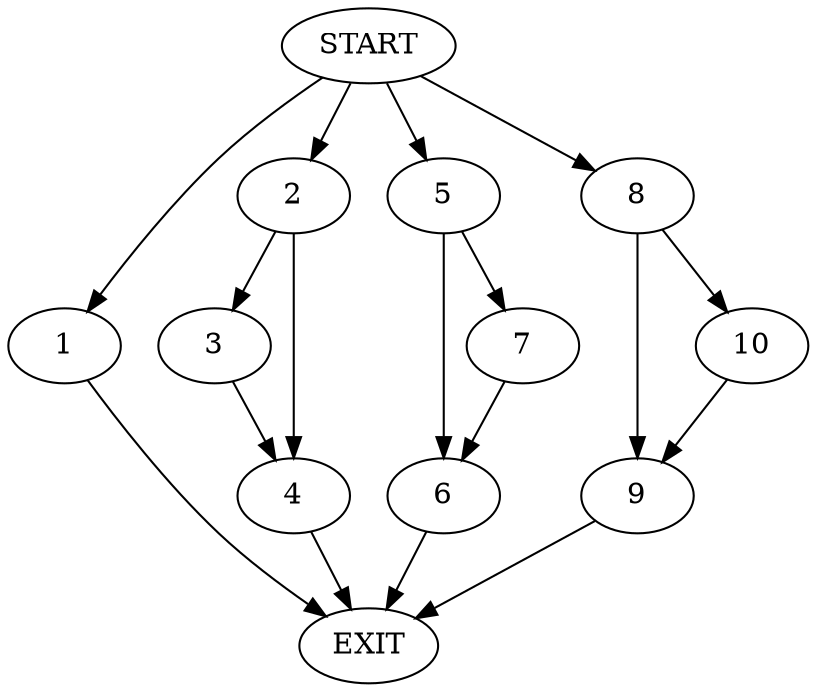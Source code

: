 digraph {
0 [label="START"]
11 [label="EXIT"]
0 -> 1
1 -> 11
0 -> 2
2 -> 3
2 -> 4
4 -> 11
3 -> 4
0 -> 5
5 -> 6
5 -> 7
7 -> 6
6 -> 11
0 -> 8
8 -> 9
8 -> 10
9 -> 11
10 -> 9
}
